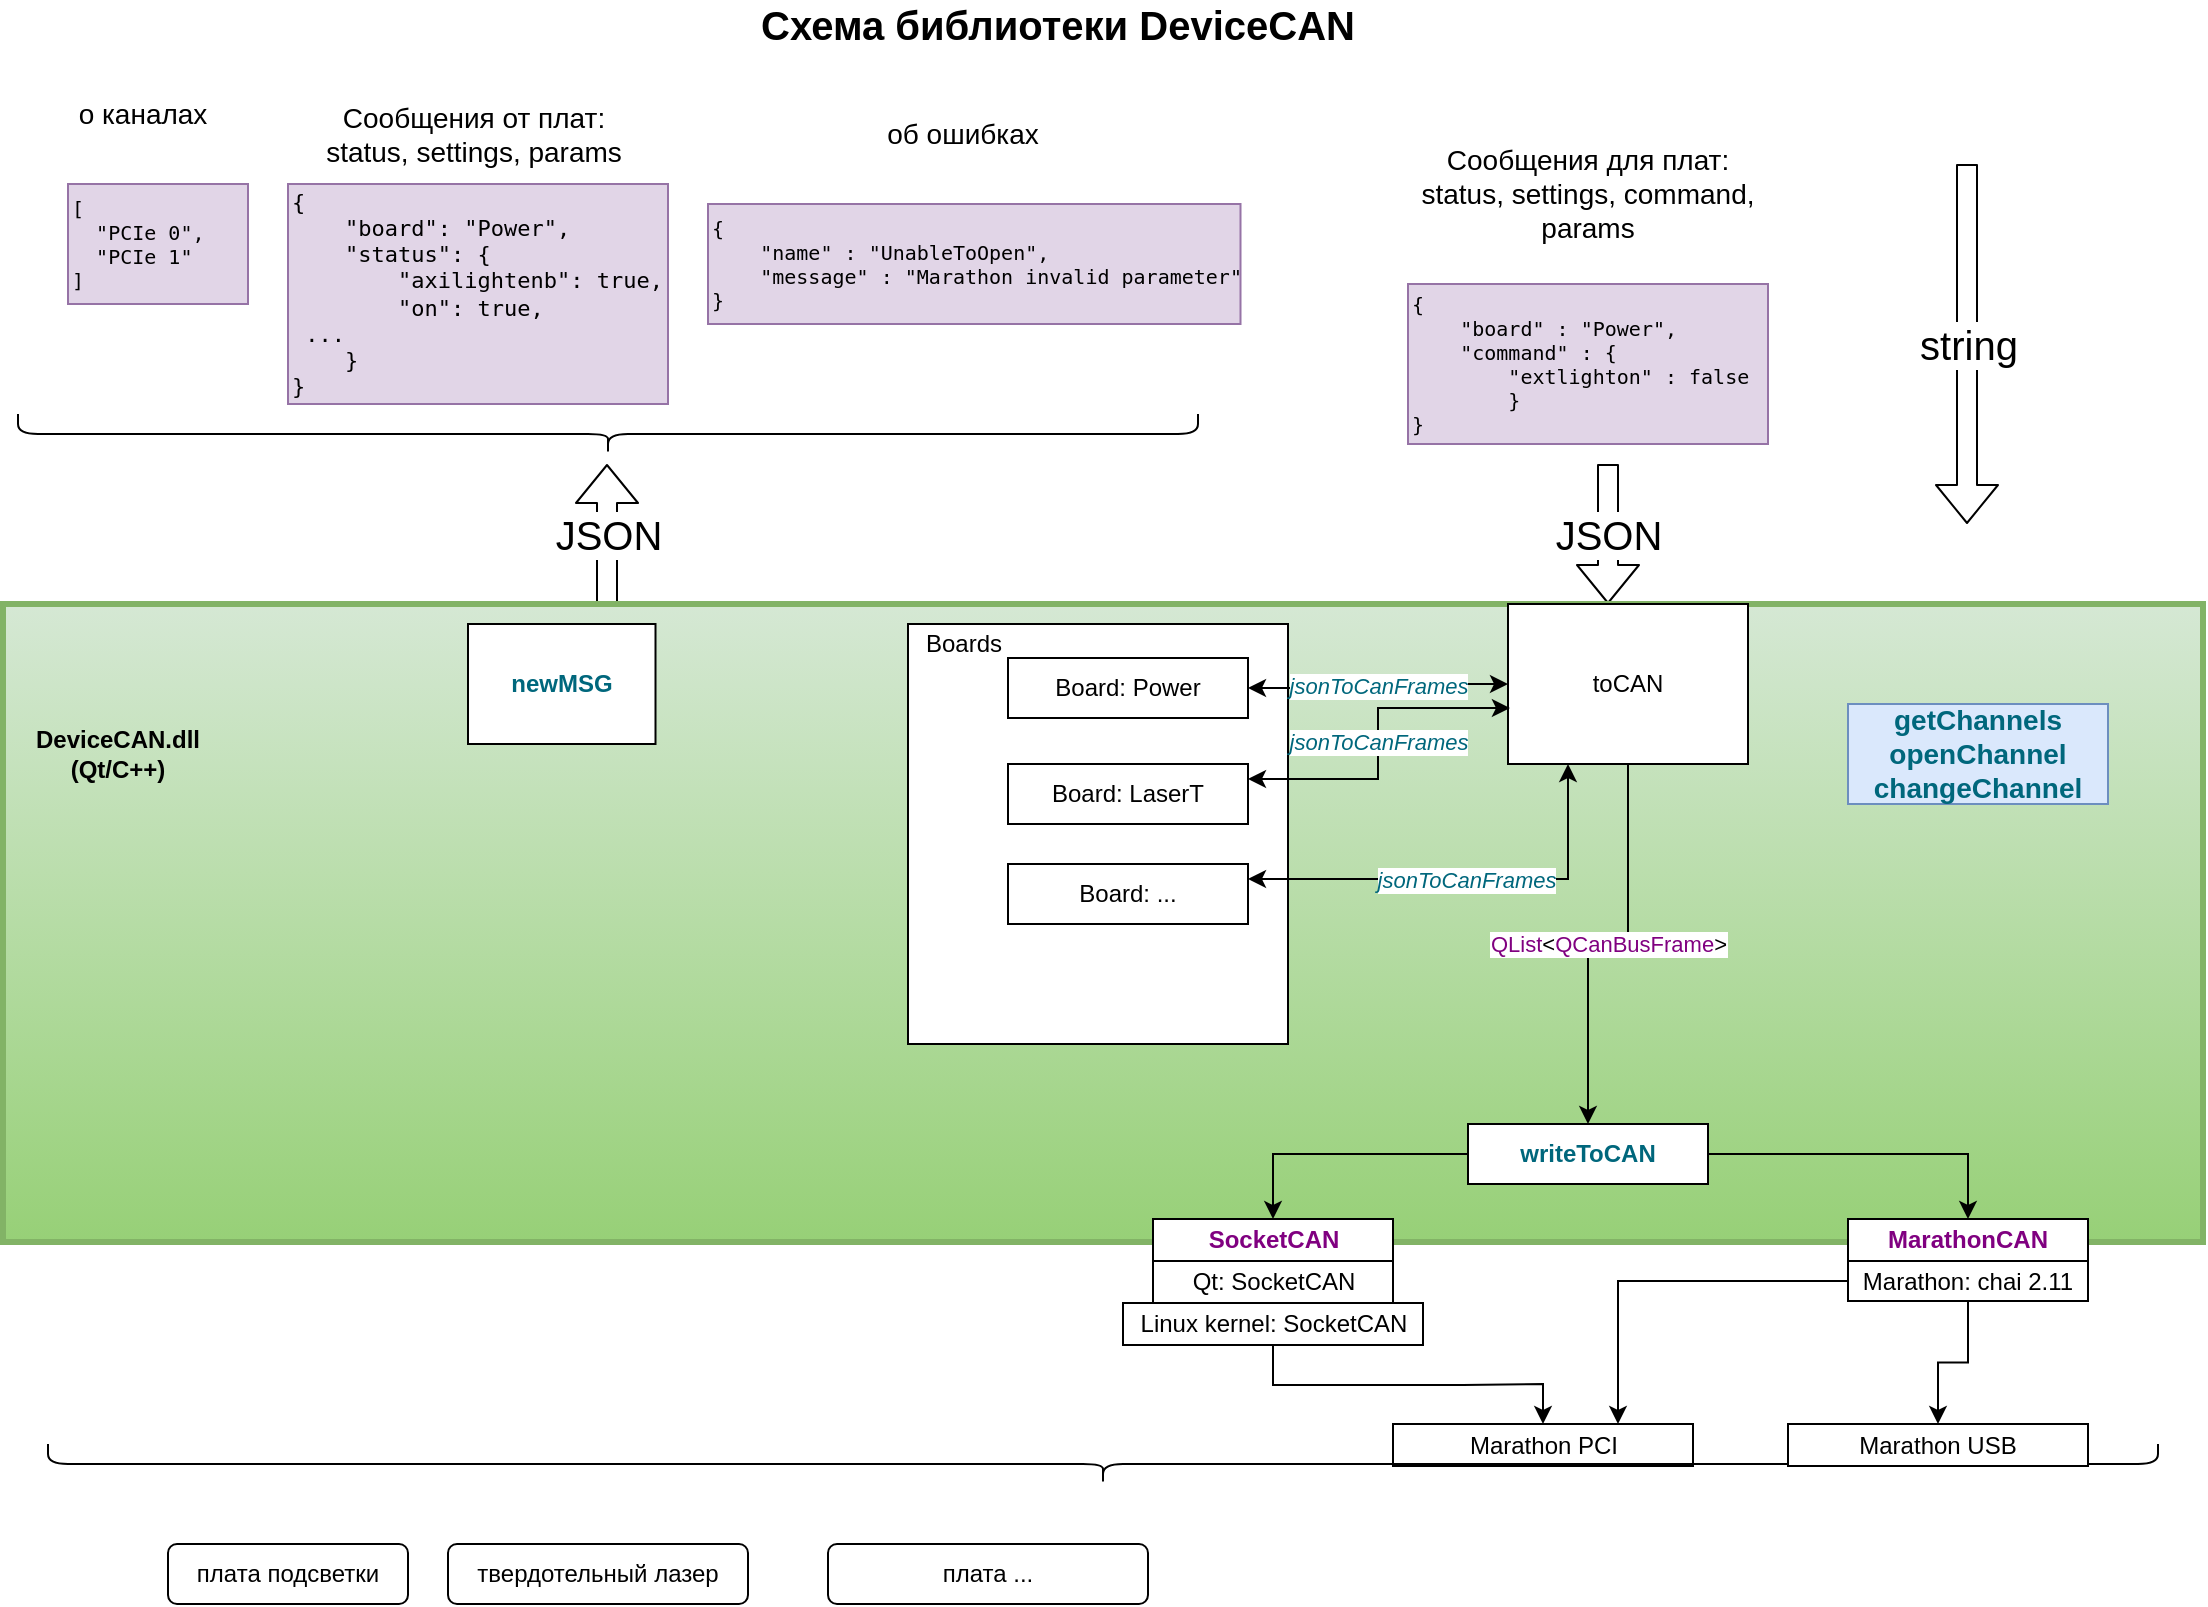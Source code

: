 <mxfile version="14.9.4" type="github">
  <diagram id="o6FBnnh21fnTWob_zk2f" name="Page-1">
    <mxGraphModel dx="1350" dy="764" grid="1" gridSize="10" guides="1" tooltips="1" connect="1" arrows="1" fold="1" page="1" pageScale="1" pageWidth="1169" pageHeight="827" math="0" shadow="0">
      <root>
        <mxCell id="0" />
        <mxCell id="1" parent="0" />
        <mxCell id="WA45sJLJeDe34Si-K1UF-3" value="Схема библиотеки DeviceCAN" style="text;html=1;strokeColor=none;fillColor=none;align=center;verticalAlign=middle;whiteSpace=wrap;rounded=0;fontStyle=1;fontSize=20;" parent="1" vertex="1">
          <mxGeometry x="280" y="20" width="570" height="20" as="geometry" />
        </mxCell>
        <mxCell id="WA45sJLJeDe34Si-K1UF-5" value="JSON" style="shape=flexArrow;endArrow=classic;html=1;fontSize=20;" parent="1" edge="1">
          <mxGeometry width="50" height="50" relative="1" as="geometry">
            <mxPoint x="339.5" y="320" as="sourcePoint" />
            <mxPoint x="339.5" y="250" as="targetPoint" />
            <Array as="points" />
          </mxGeometry>
        </mxCell>
        <mxCell id="WA45sJLJeDe34Si-K1UF-11" value="&lt;div style=&quot;font-size: 10px&quot; align=&quot;left&quot;&gt;&lt;pre&gt;&lt;font style=&quot;font-size: 10px&quot;&gt;[&lt;br&gt;&lt;/font&gt;&lt;font style=&quot;font-size: 10px&quot;&gt;&lt;span class=&quot;pl-s&quot;&gt;&lt;span class=&quot;pl-pds&quot;&gt;  &quot;&lt;/span&gt;PCIe 0&lt;span class=&quot;pl-pds&quot;&gt;&quot;&lt;/span&gt;&lt;/span&gt;,&lt;/font&gt;&lt;font style=&quot;font-size: 10px&quot;&gt;&lt;br&gt;&lt;font style=&quot;font-size: 10px&quot;&gt;  &lt;span class=&quot;pl-s&quot;&gt;&lt;span class=&quot;pl-pds&quot;&gt;&quot;&lt;/span&gt;PCIe 1&lt;span class=&quot;pl-pds&quot;&gt;&quot;&lt;/span&gt;&lt;/span&gt;&lt;br&gt;]&lt;/font&gt;&lt;/font&gt;&lt;/pre&gt;&lt;/div&gt;" style="text;html=1;strokeColor=#9673a6;fillColor=#e1d5e7;align=left;verticalAlign=middle;whiteSpace=wrap;rounded=0;fontSize=20;" parent="1" vertex="1">
          <mxGeometry x="70" y="110" width="90" height="60" as="geometry" />
        </mxCell>
        <mxCell id="WA45sJLJeDe34Si-K1UF-13" value="" style="shape=curlyBracket;whiteSpace=wrap;html=1;rounded=1;flipH=1;fontSize=20;rotation=90;" parent="1" vertex="1">
          <mxGeometry x="330" y="-60" width="20" height="590" as="geometry" />
        </mxCell>
        <mxCell id="WA45sJLJeDe34Si-K1UF-14" value="&lt;font style=&quot;font-size: 14px&quot;&gt;о каналах&lt;/font&gt;" style="text;html=1;strokeColor=none;fillColor=none;align=center;verticalAlign=middle;whiteSpace=wrap;rounded=0;fontSize=14;" parent="1" vertex="1">
          <mxGeometry x="60" y="50" width="95" height="50" as="geometry" />
        </mxCell>
        <mxCell id="WA45sJLJeDe34Si-K1UF-16" value="&lt;pre style=&quot;font-size: 11px&quot;&gt;&lt;font style=&quot;font-size: 11px&quot;&gt;{&lt;br&gt;    &lt;span class=&quot;pl-s&quot;&gt;&lt;span class=&quot;pl-pds&quot;&gt;&quot;&lt;/span&gt;board&lt;span class=&quot;pl-pds&quot;&gt;&quot;&lt;/span&gt;&lt;/span&gt;: &lt;span class=&quot;pl-s&quot;&gt;&lt;span class=&quot;pl-pds&quot;&gt;&quot;&lt;/span&gt;Power&lt;span class=&quot;pl-pds&quot;&gt;&quot;&lt;/span&gt;&lt;/span&gt;,&lt;br&gt;    &lt;span class=&quot;pl-s&quot;&gt;&lt;span class=&quot;pl-pds&quot;&gt;&quot;&lt;/span&gt;status&lt;span class=&quot;pl-pds&quot;&gt;&quot;&lt;/span&gt;&lt;/span&gt;: {&lt;br&gt;        &lt;span class=&quot;pl-s&quot;&gt;&lt;span class=&quot;pl-pds&quot;&gt;&quot;&lt;/span&gt;axilightenb&lt;span class=&quot;pl-pds&quot;&gt;&quot;&lt;/span&gt;&lt;/span&gt;: &lt;span class=&quot;pl-c1&quot;&gt;true&lt;/span&gt;,&lt;br&gt;        &lt;span class=&quot;pl-s&quot;&gt;&lt;span class=&quot;pl-pds&quot;&gt;&quot;&lt;/span&gt;on&lt;span class=&quot;pl-pds&quot;&gt;&quot;&lt;/span&gt;&lt;/span&gt;: &lt;span class=&quot;pl-c1&quot;&gt;true&lt;/span&gt;,&lt;br&gt;&lt;span class=&quot;pl-c1&quot;&gt;&lt;/span&gt;&lt;span style=&quot;white-space: pre&quot;&gt; &lt;/span&gt;...&lt;br&gt;    }&lt;br&gt;}&lt;/font&gt;&lt;/pre&gt;" style="text;html=1;strokeColor=#9673a6;fillColor=#e1d5e7;align=left;verticalAlign=middle;whiteSpace=wrap;rounded=0;fontSize=20;" parent="1" vertex="1">
          <mxGeometry x="180" y="110" width="190" height="110" as="geometry" />
        </mxCell>
        <mxCell id="WA45sJLJeDe34Si-K1UF-17" value="Сообщения от плат:&lt;br&gt;status, settings, params" style="text;html=1;strokeColor=none;fillColor=none;align=center;verticalAlign=middle;whiteSpace=wrap;rounded=0;fontSize=14;" parent="1" vertex="1">
          <mxGeometry x="180" y="60" width="186.25" height="50" as="geometry" />
        </mxCell>
        <mxCell id="WA45sJLJeDe34Si-K1UF-18" value="&lt;div style=&quot;font-size: 10px&quot; align=&quot;left&quot;&gt;&lt;pre&gt;&lt;font style=&quot;font-size: 10px&quot;&gt;{&lt;br&gt;    &lt;span class=&quot;pl-s&quot;&gt;&lt;span class=&quot;pl-pds&quot;&gt;&quot;&lt;/span&gt;name&lt;span class=&quot;pl-pds&quot;&gt;&quot;&lt;/span&gt;&lt;/span&gt; : &lt;span class=&quot;pl-s&quot;&gt;&lt;span class=&quot;pl-pds&quot;&gt;&quot;&lt;/span&gt;UnableToOpen&lt;span class=&quot;pl-pds&quot;&gt;&quot;&lt;/span&gt;&lt;/span&gt;,&lt;br&gt;    &lt;span class=&quot;pl-s&quot;&gt;&lt;span class=&quot;pl-pds&quot;&gt;&quot;&lt;/span&gt;message&lt;span class=&quot;pl-pds&quot;&gt;&quot;&lt;/span&gt;&lt;/span&gt; : &lt;span class=&quot;pl-s&quot;&gt;&lt;span class=&quot;pl-pds&quot;&gt;&quot;&lt;/span&gt;Marathon invalid parameter&lt;span class=&quot;pl-pds&quot;&gt;&quot;&lt;/span&gt;&lt;/span&gt;    &lt;br&gt;}&lt;/font&gt;&lt;/pre&gt;&lt;/div&gt;" style="text;html=1;strokeColor=#9673a6;fillColor=#e1d5e7;align=left;verticalAlign=middle;whiteSpace=wrap;rounded=0;fontSize=20;" parent="1" vertex="1">
          <mxGeometry x="390" y="120" width="266.25" height="60" as="geometry" />
        </mxCell>
        <mxCell id="WA45sJLJeDe34Si-K1UF-19" value="об ошибках" style="text;html=1;strokeColor=none;fillColor=none;align=center;verticalAlign=middle;whiteSpace=wrap;rounded=0;fontSize=14;" parent="1" vertex="1">
          <mxGeometry x="470" y="60" width="95" height="50" as="geometry" />
        </mxCell>
        <mxCell id="WA45sJLJeDe34Si-K1UF-20" value="JSON" style="shape=flexArrow;endArrow=classic;html=1;fontSize=20;" parent="1" edge="1">
          <mxGeometry width="50" height="50" relative="1" as="geometry">
            <mxPoint x="840" y="250" as="sourcePoint" />
            <mxPoint x="840" y="320" as="targetPoint" />
            <Array as="points" />
          </mxGeometry>
        </mxCell>
        <mxCell id="WA45sJLJeDe34Si-K1UF-21" value="&lt;pre style=&quot;font-size: 10px&quot;&gt;&lt;font style=&quot;font-size: 10px&quot;&gt;{&lt;br&gt;    &lt;span class=&quot;pl-s&quot;&gt;&lt;span class=&quot;pl-pds&quot;&gt;&quot;&lt;/span&gt;board&lt;span class=&quot;pl-pds&quot;&gt;&quot;&lt;/span&gt;&lt;/span&gt; : &lt;span class=&quot;pl-s&quot;&gt;&lt;span class=&quot;pl-pds&quot;&gt;&quot;&lt;/span&gt;Power&lt;span class=&quot;pl-pds&quot;&gt;&quot;&lt;/span&gt;&lt;/span&gt;,&lt;br&gt;    &lt;span class=&quot;pl-s&quot;&gt;&lt;span class=&quot;pl-pds&quot;&gt;&quot;&lt;/span&gt;command&lt;span class=&quot;pl-pds&quot;&gt;&quot;&lt;/span&gt;&lt;/span&gt; : {&lt;br&gt;        &lt;span class=&quot;pl-s&quot;&gt;&lt;span class=&quot;pl-pds&quot;&gt;&quot;&lt;/span&gt;extlighton&lt;span class=&quot;pl-pds&quot;&gt;&quot;&lt;/span&gt;&lt;/span&gt; : &lt;span class=&quot;pl-c1&quot;&gt;false&lt;/span&gt;&lt;br&gt;        }&lt;br&gt;}&lt;/font&gt;&lt;/pre&gt;" style="text;html=1;strokeColor=#9673a6;fillColor=#e1d5e7;align=left;verticalAlign=middle;whiteSpace=wrap;rounded=0;fontSize=20;" parent="1" vertex="1">
          <mxGeometry x="740" y="160" width="180" height="80" as="geometry" />
        </mxCell>
        <mxCell id="WA45sJLJeDe34Si-K1UF-22" value="Сообщения для плат:&lt;br&gt;status, settings, command, params" style="text;html=1;strokeColor=none;fillColor=none;align=center;verticalAlign=middle;whiteSpace=wrap;rounded=0;fontSize=14;" parent="1" vertex="1">
          <mxGeometry x="736.87" y="90" width="186.25" height="50" as="geometry" />
        </mxCell>
        <mxCell id="WA45sJLJeDe34Si-K1UF-29" value="string" style="shape=flexArrow;endArrow=classic;html=1;fontSize=20;" parent="1" edge="1">
          <mxGeometry width="50" height="50" relative="1" as="geometry">
            <mxPoint x="1019.5" y="100" as="sourcePoint" />
            <mxPoint x="1019.5" y="280" as="targetPoint" />
            <Array as="points" />
          </mxGeometry>
        </mxCell>
        <mxCell id="WA45sJLJeDe34Si-K1UF-48" value="&lt;b&gt;&lt;br&gt;&lt;/b&gt;" style="rounded=0;whiteSpace=wrap;html=1;fontSize=14;fillColor=#d5e8d4;strokeColor=#82b366;gradientColor=#97d077;strokeWidth=3;" parent="1" vertex="1">
          <mxGeometry x="37.5" y="320" width="1100" height="319" as="geometry" />
        </mxCell>
        <mxCell id="NdoguJuQsjqrLEw7FO3E-3" value="&lt;b&gt;DeviceCAN.dll (Qt/C++)&lt;/b&gt;" style="text;html=1;strokeColor=none;fillColor=none;align=center;verticalAlign=middle;whiteSpace=wrap;rounded=0;" vertex="1" parent="1">
          <mxGeometry x="50" y="377" width="90" height="36" as="geometry" />
        </mxCell>
        <mxCell id="WA45sJLJeDe34Si-K1UF-27" value="&lt;span style=&quot;font-weight: 600 ; color: #00677c&quot;&gt;getChannels&lt;/span&gt;&lt;span style=&quot;font-weight: 600 ; color: #00677c&quot;&gt;&lt;br&gt;openChannel&lt;br&gt;&lt;/span&gt;&lt;span style=&quot;font-weight: 600 ; color: #00677c&quot;&gt;changeChannel&lt;/span&gt;" style="text;html=1;strokeColor=#6c8ebf;fillColor=#dae8fc;align=center;verticalAlign=middle;whiteSpace=wrap;rounded=0;fontSize=14;" parent="1" vertex="1">
          <mxGeometry x="960" y="370" width="130" height="50" as="geometry" />
        </mxCell>
        <mxCell id="NdoguJuQsjqrLEw7FO3E-22" value="&lt;span style=&quot;color: #c0c0c0&quot;&gt; &lt;/span&gt;&lt;span style=&quot;color: #800080&quot;&gt;QList&lt;/span&gt;&amp;lt;&lt;span style=&quot;color: #800080&quot;&gt;QCanBusFrame&lt;/span&gt;&amp;gt;" style="edgeStyle=orthogonalEdgeStyle;rounded=0;orthogonalLoop=1;jettySize=auto;html=1;exitX=0.5;exitY=1;exitDx=0;exitDy=0;" edge="1" parent="1" source="NdoguJuQsjqrLEw7FO3E-4" target="NdoguJuQsjqrLEw7FO3E-21">
          <mxGeometry relative="1" as="geometry" />
        </mxCell>
        <mxCell id="NdoguJuQsjqrLEw7FO3E-4" value="toCAN" style="rounded=0;whiteSpace=wrap;html=1;" vertex="1" parent="1">
          <mxGeometry x="790" y="320" width="120" height="80" as="geometry" />
        </mxCell>
        <mxCell id="NdoguJuQsjqrLEw7FO3E-5" value="Qt: SocketCAN" style="rounded=0;whiteSpace=wrap;html=1;" vertex="1" parent="1">
          <mxGeometry x="612.5" y="648.5" width="120" height="21" as="geometry" />
        </mxCell>
        <mxCell id="NdoguJuQsjqrLEw7FO3E-15" style="edgeStyle=orthogonalEdgeStyle;rounded=0;orthogonalLoop=1;jettySize=auto;html=1;entryX=0.75;entryY=0;entryDx=0;entryDy=0;" edge="1" parent="1" source="NdoguJuQsjqrLEw7FO3E-6" target="NdoguJuQsjqrLEw7FO3E-8">
          <mxGeometry relative="1" as="geometry" />
        </mxCell>
        <mxCell id="NdoguJuQsjqrLEw7FO3E-19" style="edgeStyle=orthogonalEdgeStyle;rounded=0;orthogonalLoop=1;jettySize=auto;html=1;" edge="1" parent="1" source="NdoguJuQsjqrLEw7FO3E-6" target="NdoguJuQsjqrLEw7FO3E-18">
          <mxGeometry relative="1" as="geometry" />
        </mxCell>
        <mxCell id="NdoguJuQsjqrLEw7FO3E-6" value="Marathon: chai 2.11" style="rounded=0;whiteSpace=wrap;html=1;" vertex="1" parent="1">
          <mxGeometry x="960" y="648.5" width="120" height="20" as="geometry" />
        </mxCell>
        <mxCell id="NdoguJuQsjqrLEw7FO3E-11" style="edgeStyle=orthogonalEdgeStyle;rounded=0;orthogonalLoop=1;jettySize=auto;html=1;" edge="1" parent="1" source="NdoguJuQsjqrLEw7FO3E-7" target="NdoguJuQsjqrLEw7FO3E-8">
          <mxGeometry relative="1" as="geometry" />
        </mxCell>
        <mxCell id="NdoguJuQsjqrLEw7FO3E-7" value="Linux kernel: SocketCAN" style="rounded=0;whiteSpace=wrap;html=1;" vertex="1" parent="1">
          <mxGeometry x="597.5" y="669.5" width="150" height="21" as="geometry" />
        </mxCell>
        <mxCell id="NdoguJuQsjqrLEw7FO3E-8" value="Marathon PCI" style="rounded=0;whiteSpace=wrap;html=1;" vertex="1" parent="1">
          <mxGeometry x="732.5" y="730" width="150" height="21" as="geometry" />
        </mxCell>
        <mxCell id="NdoguJuQsjqrLEw7FO3E-9" value="&lt;div&gt;плата подсветки&lt;/div&gt;" style="rounded=1;whiteSpace=wrap;html=1;" vertex="1" parent="1">
          <mxGeometry x="120" y="790" width="120" height="30" as="geometry" />
        </mxCell>
        <mxCell id="NdoguJuQsjqrLEw7FO3E-10" value="" style="shape=curlyBracket;whiteSpace=wrap;html=1;rounded=1;flipH=1;fontSize=20;rotation=90;" vertex="1" parent="1">
          <mxGeometry x="577.5" y="222.5" width="20" height="1055" as="geometry" />
        </mxCell>
        <mxCell id="NdoguJuQsjqrLEw7FO3E-12" value="твердотельный лазер" style="rounded=1;whiteSpace=wrap;html=1;" vertex="1" parent="1">
          <mxGeometry x="260" y="790" width="150" height="30" as="geometry" />
        </mxCell>
        <mxCell id="NdoguJuQsjqrLEw7FO3E-13" value="&lt;div&gt;плата ...&lt;br&gt;&lt;/div&gt;" style="rounded=1;whiteSpace=wrap;html=1;" vertex="1" parent="1">
          <mxGeometry x="450" y="790" width="160" height="30" as="geometry" />
        </mxCell>
        <mxCell id="NdoguJuQsjqrLEw7FO3E-16" value="&lt;span style=&quot;font-weight: 600 ; color: #800080&quot;&gt;SocketCAN&lt;/span&gt;" style="rounded=0;whiteSpace=wrap;html=1;" vertex="1" parent="1">
          <mxGeometry x="612.5" y="627.5" width="120" height="21" as="geometry" />
        </mxCell>
        <mxCell id="NdoguJuQsjqrLEw7FO3E-17" value="&lt;span style=&quot;font-weight: 600 ; color: #800080&quot;&gt;MarathonCAN&lt;/span&gt;" style="rounded=0;whiteSpace=wrap;html=1;" vertex="1" parent="1">
          <mxGeometry x="960" y="627.5" width="120" height="21" as="geometry" />
        </mxCell>
        <mxCell id="NdoguJuQsjqrLEw7FO3E-18" value="Marathon USB" style="rounded=0;whiteSpace=wrap;html=1;" vertex="1" parent="1">
          <mxGeometry x="930" y="730" width="150" height="21" as="geometry" />
        </mxCell>
        <mxCell id="NdoguJuQsjqrLEw7FO3E-27" style="edgeStyle=orthogonalEdgeStyle;rounded=0;orthogonalLoop=1;jettySize=auto;html=1;" edge="1" parent="1" source="NdoguJuQsjqrLEw7FO3E-21" target="NdoguJuQsjqrLEw7FO3E-16">
          <mxGeometry relative="1" as="geometry" />
        </mxCell>
        <mxCell id="NdoguJuQsjqrLEw7FO3E-28" style="edgeStyle=orthogonalEdgeStyle;rounded=0;orthogonalLoop=1;jettySize=auto;html=1;entryX=0.5;entryY=0;entryDx=0;entryDy=0;" edge="1" parent="1" source="NdoguJuQsjqrLEw7FO3E-21" target="NdoguJuQsjqrLEw7FO3E-17">
          <mxGeometry relative="1" as="geometry" />
        </mxCell>
        <mxCell id="NdoguJuQsjqrLEw7FO3E-21" value="&lt;span style=&quot;font-weight: 600 ; color: #00677c&quot;&gt;writeToCAN&lt;/span&gt;" style="rounded=0;whiteSpace=wrap;html=1;" vertex="1" parent="1">
          <mxGeometry x="770" y="580" width="120" height="30" as="geometry" />
        </mxCell>
        <mxCell id="NdoguJuQsjqrLEw7FO3E-34" value="&lt;span style=&quot;font-weight: 600 ; color: #00677c&quot;&gt;newMSG&lt;/span&gt;" style="rounded=0;whiteSpace=wrap;html=1;" vertex="1" parent="1">
          <mxGeometry x="270" y="330" width="93.75" height="60" as="geometry" />
        </mxCell>
        <mxCell id="NdoguJuQsjqrLEw7FO3E-35" value="" style="rounded=0;whiteSpace=wrap;html=1;" vertex="1" parent="1">
          <mxGeometry x="490" y="330" width="190" height="210" as="geometry" />
        </mxCell>
        <mxCell id="NdoguJuQsjqrLEw7FO3E-23" value="Board: Power" style="rounded=0;whiteSpace=wrap;html=1;" vertex="1" parent="1">
          <mxGeometry x="540" y="347" width="120" height="30" as="geometry" />
        </mxCell>
        <mxCell id="NdoguJuQsjqrLEw7FO3E-24" value="Board: LaserT" style="rounded=0;whiteSpace=wrap;html=1;" vertex="1" parent="1">
          <mxGeometry x="540" y="400" width="120" height="30" as="geometry" />
        </mxCell>
        <mxCell id="NdoguJuQsjqrLEw7FO3E-25" value="Board: ..." style="rounded=0;whiteSpace=wrap;html=1;" vertex="1" parent="1">
          <mxGeometry x="540" y="450" width="120" height="30" as="geometry" />
        </mxCell>
        <mxCell id="NdoguJuQsjqrLEw7FO3E-31" value="&lt;span style=&quot;font-style: italic ; color: #00677c&quot;&gt;jsonToCanFrames&lt;/span&gt;" style="edgeStyle=orthogonalEdgeStyle;rounded=0;orthogonalLoop=1;jettySize=auto;html=1;entryX=1;entryY=0.5;entryDx=0;entryDy=0;startArrow=classic;startFill=1;" edge="1" parent="1" source="NdoguJuQsjqrLEw7FO3E-4" target="NdoguJuQsjqrLEw7FO3E-23">
          <mxGeometry relative="1" as="geometry" />
        </mxCell>
        <mxCell id="NdoguJuQsjqrLEw7FO3E-32" value="&lt;span style=&quot;font-style: italic ; color: #00677c&quot;&gt;jsonToCanFrames&lt;/span&gt;" style="edgeStyle=orthogonalEdgeStyle;rounded=0;orthogonalLoop=1;jettySize=auto;html=1;entryX=1;entryY=0.25;entryDx=0;entryDy=0;startArrow=classic;startFill=1;exitX=0.008;exitY=0.65;exitDx=0;exitDy=0;exitPerimeter=0;" edge="1" parent="1" source="NdoguJuQsjqrLEw7FO3E-4" target="NdoguJuQsjqrLEw7FO3E-24">
          <mxGeometry relative="1" as="geometry">
            <mxPoint x="770" y="420" as="sourcePoint" />
            <mxPoint x="650" y="415" as="targetPoint" />
          </mxGeometry>
        </mxCell>
        <mxCell id="NdoguJuQsjqrLEw7FO3E-33" value="&lt;span style=&quot;font-style: italic ; color: #00677c&quot;&gt;jsonToCanFrames&lt;/span&gt;" style="edgeStyle=orthogonalEdgeStyle;rounded=0;orthogonalLoop=1;jettySize=auto;html=1;entryX=1;entryY=0.25;entryDx=0;entryDy=0;startArrow=classic;startFill=1;exitX=0.25;exitY=1;exitDx=0;exitDy=0;" edge="1" parent="1" source="NdoguJuQsjqrLEw7FO3E-4" target="NdoguJuQsjqrLEw7FO3E-25">
          <mxGeometry relative="1" as="geometry">
            <mxPoint x="780" y="462.5" as="sourcePoint" />
            <mxPoint x="650" y="490" as="targetPoint" />
          </mxGeometry>
        </mxCell>
        <mxCell id="NdoguJuQsjqrLEw7FO3E-36" value="Boards" style="text;html=1;strokeColor=none;fillColor=none;align=center;verticalAlign=middle;whiteSpace=wrap;rounded=0;" vertex="1" parent="1">
          <mxGeometry x="497.5" y="330" width="40" height="20" as="geometry" />
        </mxCell>
      </root>
    </mxGraphModel>
  </diagram>
</mxfile>
